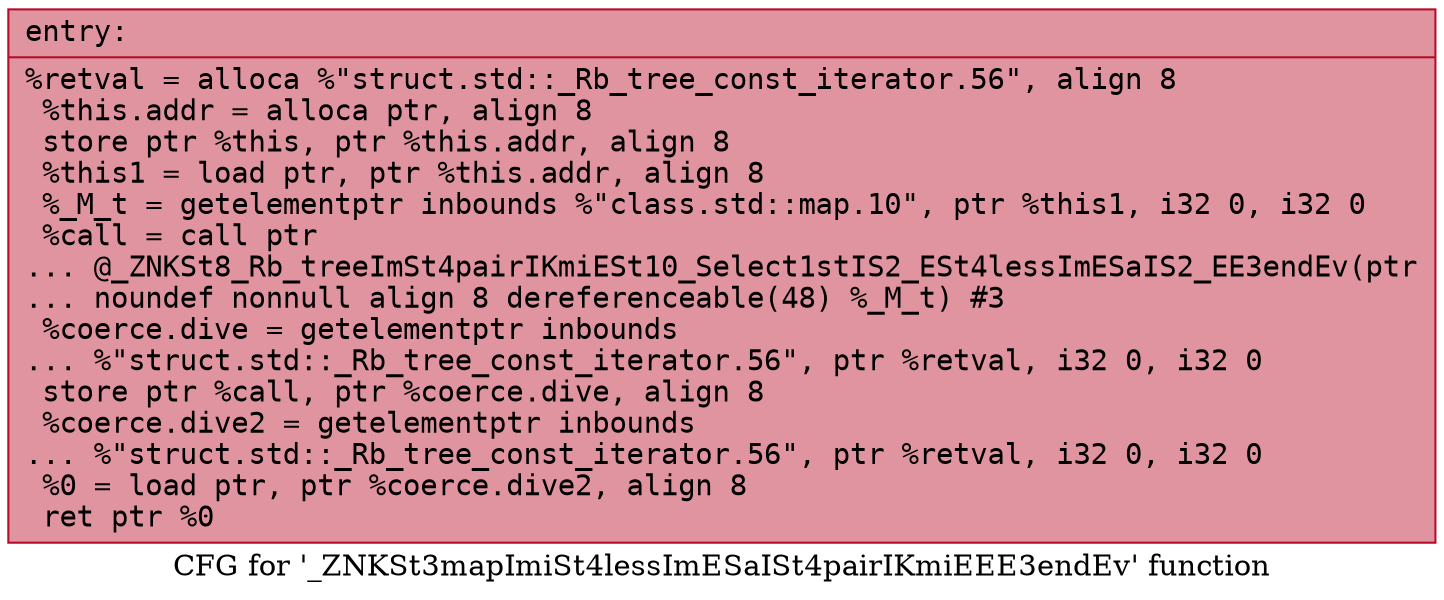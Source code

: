 digraph "CFG for '_ZNKSt3mapImiSt4lessImESaISt4pairIKmiEEE3endEv' function" {
	label="CFG for '_ZNKSt3mapImiSt4lessImESaISt4pairIKmiEEE3endEv' function";

	Node0x55dfe4c06e30 [shape=record,color="#b70d28ff", style=filled, fillcolor="#b70d2870" fontname="Courier",label="{entry:\l|  %retval = alloca %\"struct.std::_Rb_tree_const_iterator.56\", align 8\l  %this.addr = alloca ptr, align 8\l  store ptr %this, ptr %this.addr, align 8\l  %this1 = load ptr, ptr %this.addr, align 8\l  %_M_t = getelementptr inbounds %\"class.std::map.10\", ptr %this1, i32 0, i32 0\l  %call = call ptr\l... @_ZNKSt8_Rb_treeImSt4pairIKmiESt10_Select1stIS2_ESt4lessImESaIS2_EE3endEv(ptr\l... noundef nonnull align 8 dereferenceable(48) %_M_t) #3\l  %coerce.dive = getelementptr inbounds\l... %\"struct.std::_Rb_tree_const_iterator.56\", ptr %retval, i32 0, i32 0\l  store ptr %call, ptr %coerce.dive, align 8\l  %coerce.dive2 = getelementptr inbounds\l... %\"struct.std::_Rb_tree_const_iterator.56\", ptr %retval, i32 0, i32 0\l  %0 = load ptr, ptr %coerce.dive2, align 8\l  ret ptr %0\l}"];
}
